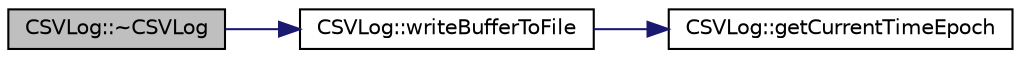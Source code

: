 digraph "CSVLog::~CSVLog"
{
 // LATEX_PDF_SIZE
  edge [fontname="Helvetica",fontsize="10",labelfontname="Helvetica",labelfontsize="10"];
  node [fontname="Helvetica",fontsize="10",shape=record];
  rankdir="LR";
  Node1 [label="CSVLog::~CSVLog",height=0.2,width=0.4,color="black", fillcolor="grey75", style="filled", fontcolor="black",tooltip="Destroy the CSVLog object."];
  Node1 -> Node2 [color="midnightblue",fontsize="10",style="solid",fontname="Helvetica"];
  Node2 [label="CSVLog::writeBufferToFile",height=0.2,width=0.4,color="black", fillcolor="white", style="filled",URL="$classCSVLog.html#a3c428d922317879c1aa99204fa32bf61",tooltip="writes content of buffer to file"];
  Node2 -> Node3 [color="midnightblue",fontsize="10",style="solid",fontname="Helvetica"];
  Node3 [label="CSVLog::getCurrentTimeEpoch",height=0.2,width=0.4,color="black", fillcolor="white", style="filled",URL="$classCSVLog.html#ad6cab441e362a65b4c60aaf223811b42",tooltip="get epoch as string"];
}
